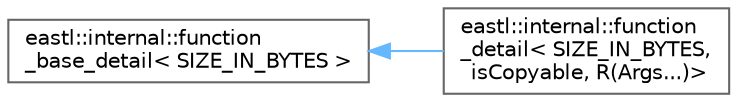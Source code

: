 digraph "类继承关系图"
{
 // LATEX_PDF_SIZE
  bgcolor="transparent";
  edge [fontname=Helvetica,fontsize=10,labelfontname=Helvetica,labelfontsize=10];
  node [fontname=Helvetica,fontsize=10,shape=box,height=0.2,width=0.4];
  rankdir="LR";
  Node0 [id="Node000000",label="eastl::internal::function\l_base_detail\< SIZE_IN_BYTES \>",height=0.2,width=0.4,color="grey40", fillcolor="white", style="filled",URL="$classeastl_1_1internal_1_1function__base__detail.html",tooltip=" "];
  Node0 -> Node1 [id="edge859_Node000000_Node000001",dir="back",color="steelblue1",style="solid",tooltip=" "];
  Node1 [id="Node000001",label="eastl::internal::function\l_detail\< SIZE_IN_BYTES,\l isCopyable, R(Args...)\>",height=0.2,width=0.4,color="grey40", fillcolor="white", style="filled",URL="$classeastl_1_1internal_1_1function__detail_3_01_s_i_z_e___i_n___b_y_t_e_s_00_01is_copyable_00_01_r_07_args_8_8_8_08_4.html",tooltip=" "];
}
